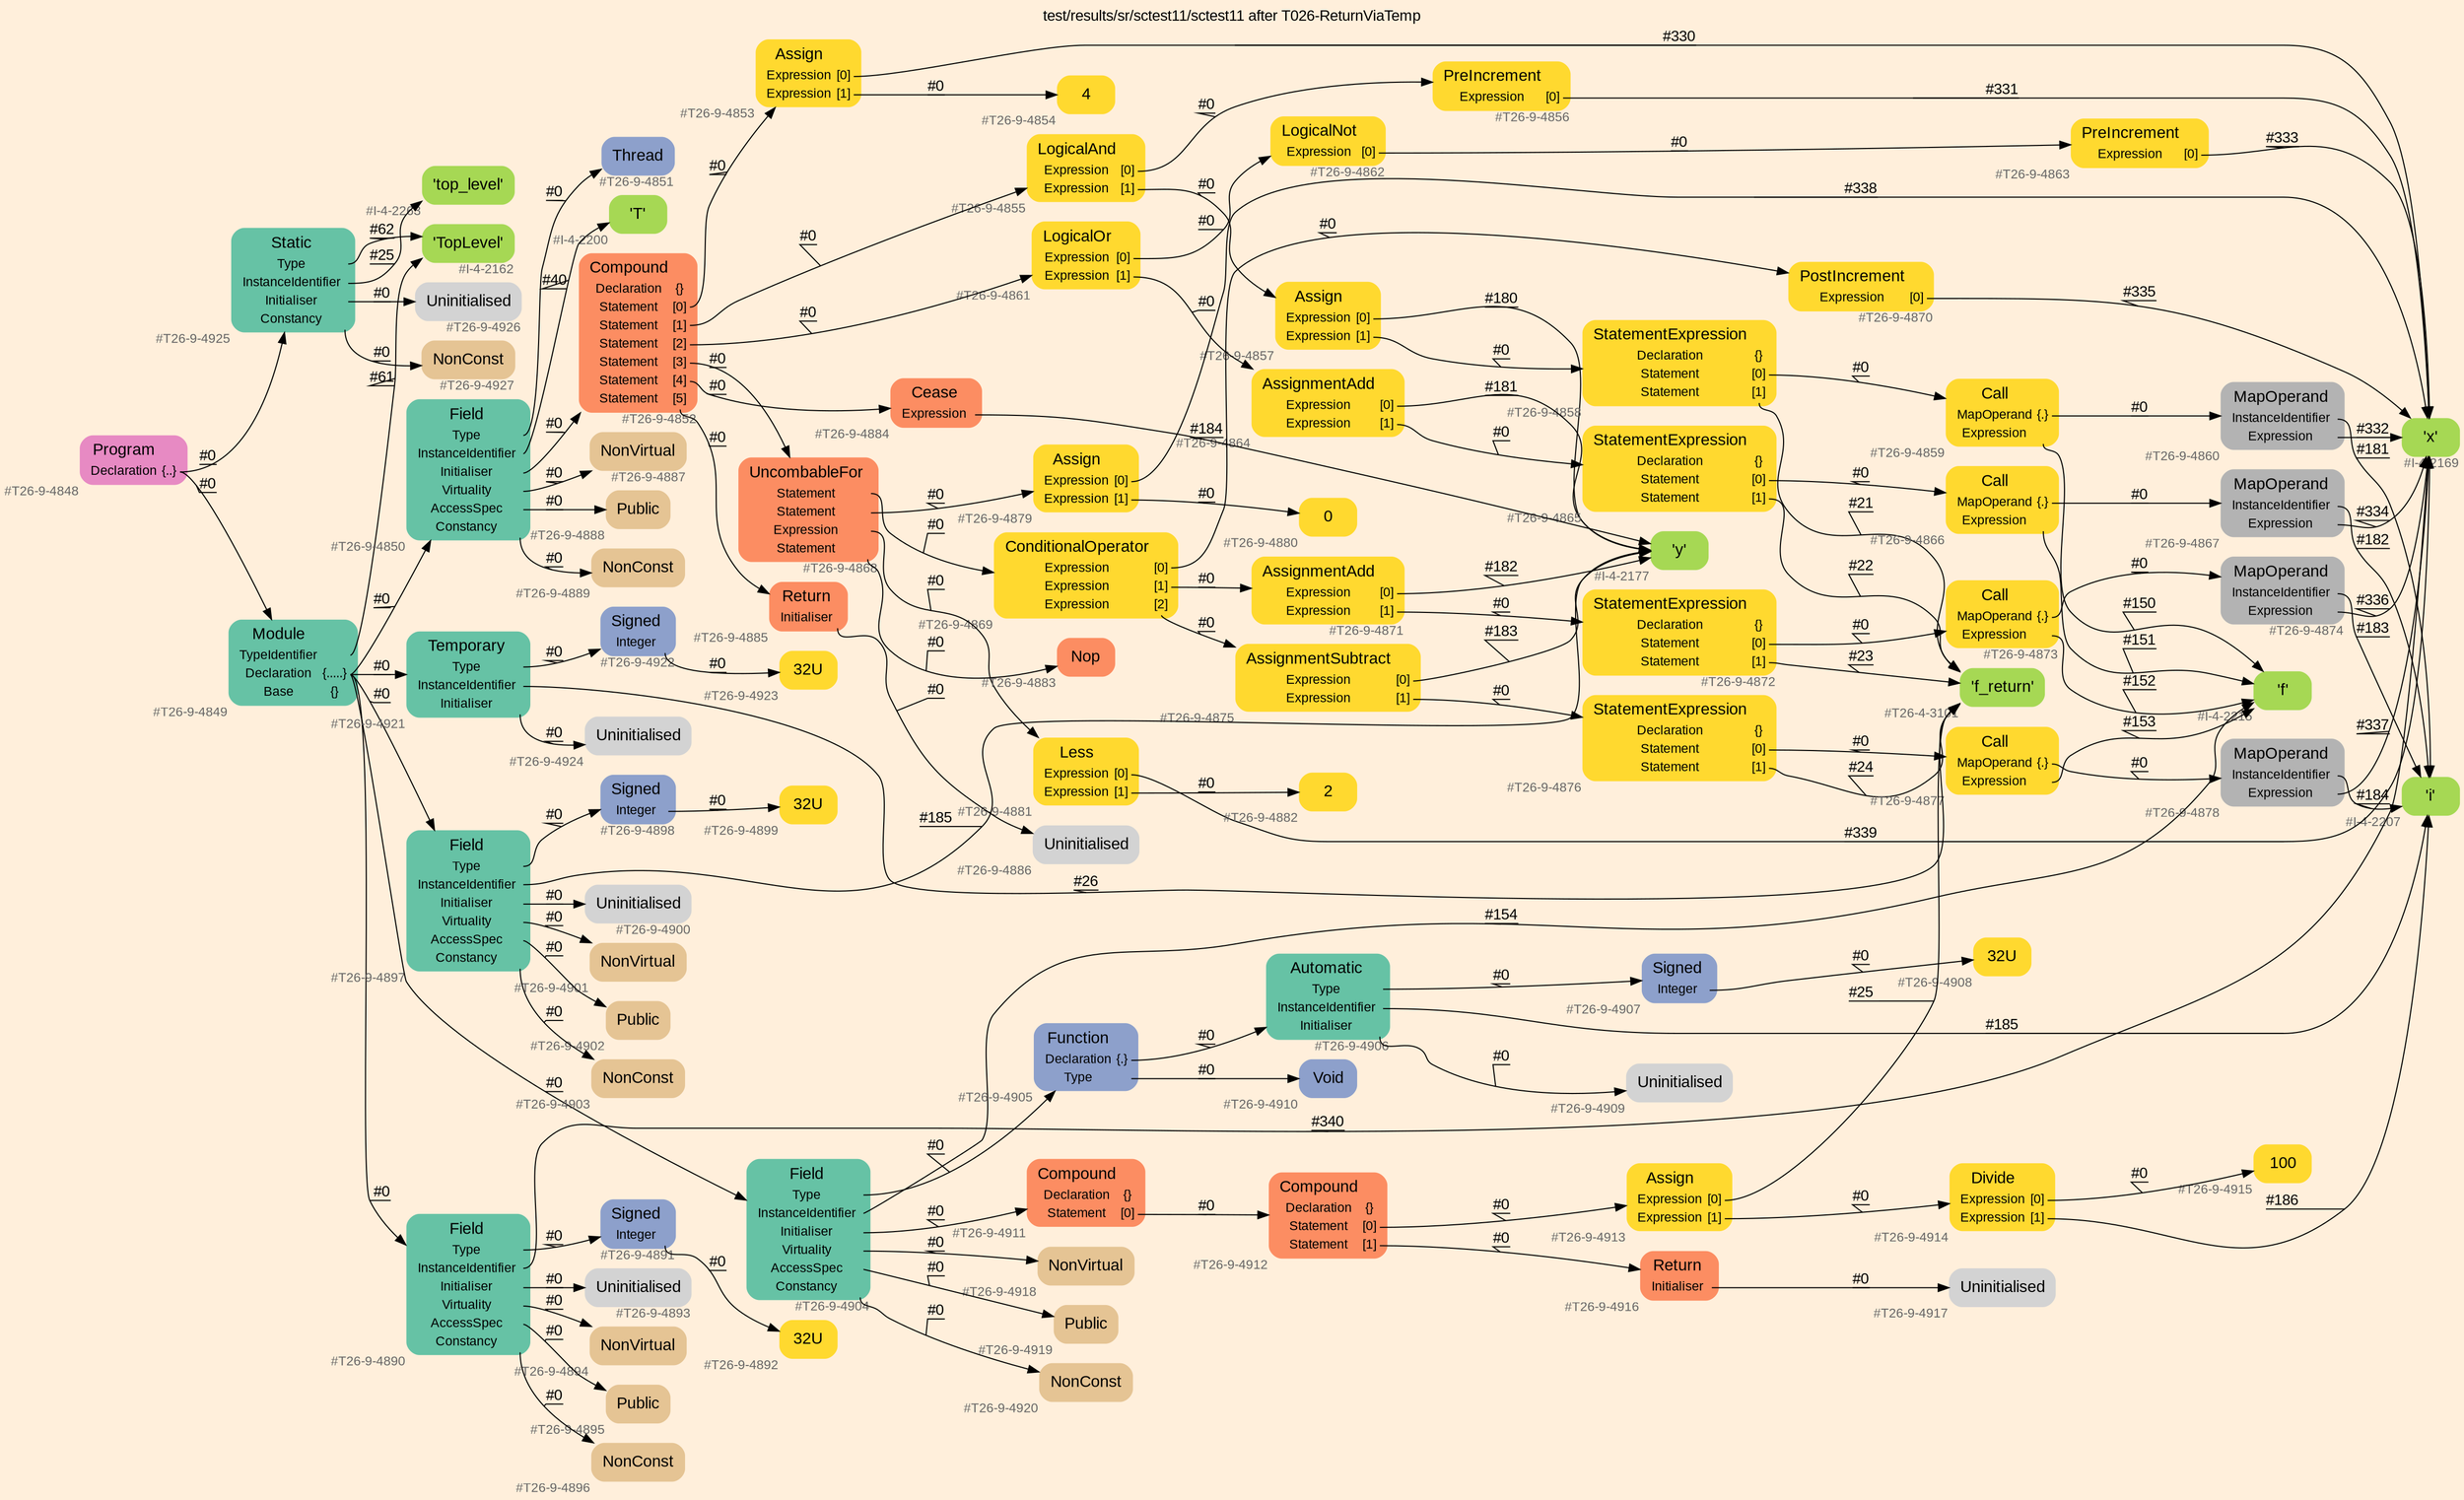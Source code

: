 digraph "test/results/sr/sctest11/sctest11 after T026-ReturnViaTemp" {
label = "test/results/sr/sctest11/sctest11 after T026-ReturnViaTemp"
labelloc = t
graph [
    rankdir = "LR"
    ranksep = 0.3
    bgcolor = antiquewhite1
    color = black
    fontcolor = black
    fontname = "Arial"
];
node [
    fontname = "Arial"
];
edge [
    fontname = "Arial"
];

// -------------------- node figure --------------------
// -------- block #T26-9-4848 ----------
"#T26-9-4848" [
    fillcolor = "/set28/4"
    xlabel = "#T26-9-4848"
    fontsize = "12"
    fontcolor = grey40
    shape = "plaintext"
    label = <<TABLE BORDER="0" CELLBORDER="0" CELLSPACING="0">
     <TR><TD><FONT COLOR="black" POINT-SIZE="15">Program</FONT></TD></TR>
     <TR><TD><FONT COLOR="black" POINT-SIZE="12">Declaration</FONT></TD><TD PORT="port0"><FONT COLOR="black" POINT-SIZE="12">{..}</FONT></TD></TR>
    </TABLE>>
    style = "rounded,filled"
];

// -------- block #T26-9-4849 ----------
"#T26-9-4849" [
    fillcolor = "/set28/1"
    xlabel = "#T26-9-4849"
    fontsize = "12"
    fontcolor = grey40
    shape = "plaintext"
    label = <<TABLE BORDER="0" CELLBORDER="0" CELLSPACING="0">
     <TR><TD><FONT COLOR="black" POINT-SIZE="15">Module</FONT></TD></TR>
     <TR><TD><FONT COLOR="black" POINT-SIZE="12">TypeIdentifier</FONT></TD><TD PORT="port0"></TD></TR>
     <TR><TD><FONT COLOR="black" POINT-SIZE="12">Declaration</FONT></TD><TD PORT="port1"><FONT COLOR="black" POINT-SIZE="12">{.....}</FONT></TD></TR>
     <TR><TD><FONT COLOR="black" POINT-SIZE="12">Base</FONT></TD><TD PORT="port2"><FONT COLOR="black" POINT-SIZE="12">{}</FONT></TD></TR>
    </TABLE>>
    style = "rounded,filled"
];

// -------- block #I-4-2162 ----------
"#I-4-2162" [
    fillcolor = "/set28/5"
    xlabel = "#I-4-2162"
    fontsize = "12"
    fontcolor = grey40
    shape = "plaintext"
    label = <<TABLE BORDER="0" CELLBORDER="0" CELLSPACING="0">
     <TR><TD><FONT COLOR="black" POINT-SIZE="15">'TopLevel'</FONT></TD></TR>
    </TABLE>>
    style = "rounded,filled"
];

// -------- block #T26-9-4850 ----------
"#T26-9-4850" [
    fillcolor = "/set28/1"
    xlabel = "#T26-9-4850"
    fontsize = "12"
    fontcolor = grey40
    shape = "plaintext"
    label = <<TABLE BORDER="0" CELLBORDER="0" CELLSPACING="0">
     <TR><TD><FONT COLOR="black" POINT-SIZE="15">Field</FONT></TD></TR>
     <TR><TD><FONT COLOR="black" POINT-SIZE="12">Type</FONT></TD><TD PORT="port0"></TD></TR>
     <TR><TD><FONT COLOR="black" POINT-SIZE="12">InstanceIdentifier</FONT></TD><TD PORT="port1"></TD></TR>
     <TR><TD><FONT COLOR="black" POINT-SIZE="12">Initialiser</FONT></TD><TD PORT="port2"></TD></TR>
     <TR><TD><FONT COLOR="black" POINT-SIZE="12">Virtuality</FONT></TD><TD PORT="port3"></TD></TR>
     <TR><TD><FONT COLOR="black" POINT-SIZE="12">AccessSpec</FONT></TD><TD PORT="port4"></TD></TR>
     <TR><TD><FONT COLOR="black" POINT-SIZE="12">Constancy</FONT></TD><TD PORT="port5"></TD></TR>
    </TABLE>>
    style = "rounded,filled"
];

// -------- block #T26-9-4851 ----------
"#T26-9-4851" [
    fillcolor = "/set28/3"
    xlabel = "#T26-9-4851"
    fontsize = "12"
    fontcolor = grey40
    shape = "plaintext"
    label = <<TABLE BORDER="0" CELLBORDER="0" CELLSPACING="0">
     <TR><TD><FONT COLOR="black" POINT-SIZE="15">Thread</FONT></TD></TR>
    </TABLE>>
    style = "rounded,filled"
];

// -------- block #I-4-2200 ----------
"#I-4-2200" [
    fillcolor = "/set28/5"
    xlabel = "#I-4-2200"
    fontsize = "12"
    fontcolor = grey40
    shape = "plaintext"
    label = <<TABLE BORDER="0" CELLBORDER="0" CELLSPACING="0">
     <TR><TD><FONT COLOR="black" POINT-SIZE="15">'T'</FONT></TD></TR>
    </TABLE>>
    style = "rounded,filled"
];

// -------- block #T26-9-4852 ----------
"#T26-9-4852" [
    fillcolor = "/set28/2"
    xlabel = "#T26-9-4852"
    fontsize = "12"
    fontcolor = grey40
    shape = "plaintext"
    label = <<TABLE BORDER="0" CELLBORDER="0" CELLSPACING="0">
     <TR><TD><FONT COLOR="black" POINT-SIZE="15">Compound</FONT></TD></TR>
     <TR><TD><FONT COLOR="black" POINT-SIZE="12">Declaration</FONT></TD><TD PORT="port0"><FONT COLOR="black" POINT-SIZE="12">{}</FONT></TD></TR>
     <TR><TD><FONT COLOR="black" POINT-SIZE="12">Statement</FONT></TD><TD PORT="port1"><FONT COLOR="black" POINT-SIZE="12">[0]</FONT></TD></TR>
     <TR><TD><FONT COLOR="black" POINT-SIZE="12">Statement</FONT></TD><TD PORT="port2"><FONT COLOR="black" POINT-SIZE="12">[1]</FONT></TD></TR>
     <TR><TD><FONT COLOR="black" POINT-SIZE="12">Statement</FONT></TD><TD PORT="port3"><FONT COLOR="black" POINT-SIZE="12">[2]</FONT></TD></TR>
     <TR><TD><FONT COLOR="black" POINT-SIZE="12">Statement</FONT></TD><TD PORT="port4"><FONT COLOR="black" POINT-SIZE="12">[3]</FONT></TD></TR>
     <TR><TD><FONT COLOR="black" POINT-SIZE="12">Statement</FONT></TD><TD PORT="port5"><FONT COLOR="black" POINT-SIZE="12">[4]</FONT></TD></TR>
     <TR><TD><FONT COLOR="black" POINT-SIZE="12">Statement</FONT></TD><TD PORT="port6"><FONT COLOR="black" POINT-SIZE="12">[5]</FONT></TD></TR>
    </TABLE>>
    style = "rounded,filled"
];

// -------- block #T26-9-4853 ----------
"#T26-9-4853" [
    fillcolor = "/set28/6"
    xlabel = "#T26-9-4853"
    fontsize = "12"
    fontcolor = grey40
    shape = "plaintext"
    label = <<TABLE BORDER="0" CELLBORDER="0" CELLSPACING="0">
     <TR><TD><FONT COLOR="black" POINT-SIZE="15">Assign</FONT></TD></TR>
     <TR><TD><FONT COLOR="black" POINT-SIZE="12">Expression</FONT></TD><TD PORT="port0"><FONT COLOR="black" POINT-SIZE="12">[0]</FONT></TD></TR>
     <TR><TD><FONT COLOR="black" POINT-SIZE="12">Expression</FONT></TD><TD PORT="port1"><FONT COLOR="black" POINT-SIZE="12">[1]</FONT></TD></TR>
    </TABLE>>
    style = "rounded,filled"
];

// -------- block #I-4-2169 ----------
"#I-4-2169" [
    fillcolor = "/set28/5"
    xlabel = "#I-4-2169"
    fontsize = "12"
    fontcolor = grey40
    shape = "plaintext"
    label = <<TABLE BORDER="0" CELLBORDER="0" CELLSPACING="0">
     <TR><TD><FONT COLOR="black" POINT-SIZE="15">'x'</FONT></TD></TR>
    </TABLE>>
    style = "rounded,filled"
];

// -------- block #T26-9-4854 ----------
"#T26-9-4854" [
    fillcolor = "/set28/6"
    xlabel = "#T26-9-4854"
    fontsize = "12"
    fontcolor = grey40
    shape = "plaintext"
    label = <<TABLE BORDER="0" CELLBORDER="0" CELLSPACING="0">
     <TR><TD><FONT COLOR="black" POINT-SIZE="15">4</FONT></TD></TR>
    </TABLE>>
    style = "rounded,filled"
];

// -------- block #T26-9-4855 ----------
"#T26-9-4855" [
    fillcolor = "/set28/6"
    xlabel = "#T26-9-4855"
    fontsize = "12"
    fontcolor = grey40
    shape = "plaintext"
    label = <<TABLE BORDER="0" CELLBORDER="0" CELLSPACING="0">
     <TR><TD><FONT COLOR="black" POINT-SIZE="15">LogicalAnd</FONT></TD></TR>
     <TR><TD><FONT COLOR="black" POINT-SIZE="12">Expression</FONT></TD><TD PORT="port0"><FONT COLOR="black" POINT-SIZE="12">[0]</FONT></TD></TR>
     <TR><TD><FONT COLOR="black" POINT-SIZE="12">Expression</FONT></TD><TD PORT="port1"><FONT COLOR="black" POINT-SIZE="12">[1]</FONT></TD></TR>
    </TABLE>>
    style = "rounded,filled"
];

// -------- block #T26-9-4856 ----------
"#T26-9-4856" [
    fillcolor = "/set28/6"
    xlabel = "#T26-9-4856"
    fontsize = "12"
    fontcolor = grey40
    shape = "plaintext"
    label = <<TABLE BORDER="0" CELLBORDER="0" CELLSPACING="0">
     <TR><TD><FONT COLOR="black" POINT-SIZE="15">PreIncrement</FONT></TD></TR>
     <TR><TD><FONT COLOR="black" POINT-SIZE="12">Expression</FONT></TD><TD PORT="port0"><FONT COLOR="black" POINT-SIZE="12">[0]</FONT></TD></TR>
    </TABLE>>
    style = "rounded,filled"
];

// -------- block #T26-9-4857 ----------
"#T26-9-4857" [
    fillcolor = "/set28/6"
    xlabel = "#T26-9-4857"
    fontsize = "12"
    fontcolor = grey40
    shape = "plaintext"
    label = <<TABLE BORDER="0" CELLBORDER="0" CELLSPACING="0">
     <TR><TD><FONT COLOR="black" POINT-SIZE="15">Assign</FONT></TD></TR>
     <TR><TD><FONT COLOR="black" POINT-SIZE="12">Expression</FONT></TD><TD PORT="port0"><FONT COLOR="black" POINT-SIZE="12">[0]</FONT></TD></TR>
     <TR><TD><FONT COLOR="black" POINT-SIZE="12">Expression</FONT></TD><TD PORT="port1"><FONT COLOR="black" POINT-SIZE="12">[1]</FONT></TD></TR>
    </TABLE>>
    style = "rounded,filled"
];

// -------- block #I-4-2177 ----------
"#I-4-2177" [
    fillcolor = "/set28/5"
    xlabel = "#I-4-2177"
    fontsize = "12"
    fontcolor = grey40
    shape = "plaintext"
    label = <<TABLE BORDER="0" CELLBORDER="0" CELLSPACING="0">
     <TR><TD><FONT COLOR="black" POINT-SIZE="15">'y'</FONT></TD></TR>
    </TABLE>>
    style = "rounded,filled"
];

// -------- block #T26-9-4858 ----------
"#T26-9-4858" [
    fillcolor = "/set28/6"
    xlabel = "#T26-9-4858"
    fontsize = "12"
    fontcolor = grey40
    shape = "plaintext"
    label = <<TABLE BORDER="0" CELLBORDER="0" CELLSPACING="0">
     <TR><TD><FONT COLOR="black" POINT-SIZE="15">StatementExpression</FONT></TD></TR>
     <TR><TD><FONT COLOR="black" POINT-SIZE="12">Declaration</FONT></TD><TD PORT="port0"><FONT COLOR="black" POINT-SIZE="12">{}</FONT></TD></TR>
     <TR><TD><FONT COLOR="black" POINT-SIZE="12">Statement</FONT></TD><TD PORT="port1"><FONT COLOR="black" POINT-SIZE="12">[0]</FONT></TD></TR>
     <TR><TD><FONT COLOR="black" POINT-SIZE="12">Statement</FONT></TD><TD PORT="port2"><FONT COLOR="black" POINT-SIZE="12">[1]</FONT></TD></TR>
    </TABLE>>
    style = "rounded,filled"
];

// -------- block #T26-9-4859 ----------
"#T26-9-4859" [
    fillcolor = "/set28/6"
    xlabel = "#T26-9-4859"
    fontsize = "12"
    fontcolor = grey40
    shape = "plaintext"
    label = <<TABLE BORDER="0" CELLBORDER="0" CELLSPACING="0">
     <TR><TD><FONT COLOR="black" POINT-SIZE="15">Call</FONT></TD></TR>
     <TR><TD><FONT COLOR="black" POINT-SIZE="12">MapOperand</FONT></TD><TD PORT="port0"><FONT COLOR="black" POINT-SIZE="12">{.}</FONT></TD></TR>
     <TR><TD><FONT COLOR="black" POINT-SIZE="12">Expression</FONT></TD><TD PORT="port1"></TD></TR>
    </TABLE>>
    style = "rounded,filled"
];

// -------- block #T26-9-4860 ----------
"#T26-9-4860" [
    fillcolor = "/set28/8"
    xlabel = "#T26-9-4860"
    fontsize = "12"
    fontcolor = grey40
    shape = "plaintext"
    label = <<TABLE BORDER="0" CELLBORDER="0" CELLSPACING="0">
     <TR><TD><FONT COLOR="black" POINT-SIZE="15">MapOperand</FONT></TD></TR>
     <TR><TD><FONT COLOR="black" POINT-SIZE="12">InstanceIdentifier</FONT></TD><TD PORT="port0"></TD></TR>
     <TR><TD><FONT COLOR="black" POINT-SIZE="12">Expression</FONT></TD><TD PORT="port1"></TD></TR>
    </TABLE>>
    style = "rounded,filled"
];

// -------- block #I-4-2207 ----------
"#I-4-2207" [
    fillcolor = "/set28/5"
    xlabel = "#I-4-2207"
    fontsize = "12"
    fontcolor = grey40
    shape = "plaintext"
    label = <<TABLE BORDER="0" CELLBORDER="0" CELLSPACING="0">
     <TR><TD><FONT COLOR="black" POINT-SIZE="15">'i'</FONT></TD></TR>
    </TABLE>>
    style = "rounded,filled"
];

// -------- block #I-4-2215 ----------
"#I-4-2215" [
    fillcolor = "/set28/5"
    xlabel = "#I-4-2215"
    fontsize = "12"
    fontcolor = grey40
    shape = "plaintext"
    label = <<TABLE BORDER="0" CELLBORDER="0" CELLSPACING="0">
     <TR><TD><FONT COLOR="black" POINT-SIZE="15">'f'</FONT></TD></TR>
    </TABLE>>
    style = "rounded,filled"
];

// -------- block #T26-4-3101 ----------
"#T26-4-3101" [
    fillcolor = "/set28/5"
    xlabel = "#T26-4-3101"
    fontsize = "12"
    fontcolor = grey40
    shape = "plaintext"
    label = <<TABLE BORDER="0" CELLBORDER="0" CELLSPACING="0">
     <TR><TD><FONT COLOR="black" POINT-SIZE="15">'f_return'</FONT></TD></TR>
    </TABLE>>
    style = "rounded,filled"
];

// -------- block #T26-9-4861 ----------
"#T26-9-4861" [
    fillcolor = "/set28/6"
    xlabel = "#T26-9-4861"
    fontsize = "12"
    fontcolor = grey40
    shape = "plaintext"
    label = <<TABLE BORDER="0" CELLBORDER="0" CELLSPACING="0">
     <TR><TD><FONT COLOR="black" POINT-SIZE="15">LogicalOr</FONT></TD></TR>
     <TR><TD><FONT COLOR="black" POINT-SIZE="12">Expression</FONT></TD><TD PORT="port0"><FONT COLOR="black" POINT-SIZE="12">[0]</FONT></TD></TR>
     <TR><TD><FONT COLOR="black" POINT-SIZE="12">Expression</FONT></TD><TD PORT="port1"><FONT COLOR="black" POINT-SIZE="12">[1]</FONT></TD></TR>
    </TABLE>>
    style = "rounded,filled"
];

// -------- block #T26-9-4862 ----------
"#T26-9-4862" [
    fillcolor = "/set28/6"
    xlabel = "#T26-9-4862"
    fontsize = "12"
    fontcolor = grey40
    shape = "plaintext"
    label = <<TABLE BORDER="0" CELLBORDER="0" CELLSPACING="0">
     <TR><TD><FONT COLOR="black" POINT-SIZE="15">LogicalNot</FONT></TD></TR>
     <TR><TD><FONT COLOR="black" POINT-SIZE="12">Expression</FONT></TD><TD PORT="port0"><FONT COLOR="black" POINT-SIZE="12">[0]</FONT></TD></TR>
    </TABLE>>
    style = "rounded,filled"
];

// -------- block #T26-9-4863 ----------
"#T26-9-4863" [
    fillcolor = "/set28/6"
    xlabel = "#T26-9-4863"
    fontsize = "12"
    fontcolor = grey40
    shape = "plaintext"
    label = <<TABLE BORDER="0" CELLBORDER="0" CELLSPACING="0">
     <TR><TD><FONT COLOR="black" POINT-SIZE="15">PreIncrement</FONT></TD></TR>
     <TR><TD><FONT COLOR="black" POINT-SIZE="12">Expression</FONT></TD><TD PORT="port0"><FONT COLOR="black" POINT-SIZE="12">[0]</FONT></TD></TR>
    </TABLE>>
    style = "rounded,filled"
];

// -------- block #T26-9-4864 ----------
"#T26-9-4864" [
    fillcolor = "/set28/6"
    xlabel = "#T26-9-4864"
    fontsize = "12"
    fontcolor = grey40
    shape = "plaintext"
    label = <<TABLE BORDER="0" CELLBORDER="0" CELLSPACING="0">
     <TR><TD><FONT COLOR="black" POINT-SIZE="15">AssignmentAdd</FONT></TD></TR>
     <TR><TD><FONT COLOR="black" POINT-SIZE="12">Expression</FONT></TD><TD PORT="port0"><FONT COLOR="black" POINT-SIZE="12">[0]</FONT></TD></TR>
     <TR><TD><FONT COLOR="black" POINT-SIZE="12">Expression</FONT></TD><TD PORT="port1"><FONT COLOR="black" POINT-SIZE="12">[1]</FONT></TD></TR>
    </TABLE>>
    style = "rounded,filled"
];

// -------- block #T26-9-4865 ----------
"#T26-9-4865" [
    fillcolor = "/set28/6"
    xlabel = "#T26-9-4865"
    fontsize = "12"
    fontcolor = grey40
    shape = "plaintext"
    label = <<TABLE BORDER="0" CELLBORDER="0" CELLSPACING="0">
     <TR><TD><FONT COLOR="black" POINT-SIZE="15">StatementExpression</FONT></TD></TR>
     <TR><TD><FONT COLOR="black" POINT-SIZE="12">Declaration</FONT></TD><TD PORT="port0"><FONT COLOR="black" POINT-SIZE="12">{}</FONT></TD></TR>
     <TR><TD><FONT COLOR="black" POINT-SIZE="12">Statement</FONT></TD><TD PORT="port1"><FONT COLOR="black" POINT-SIZE="12">[0]</FONT></TD></TR>
     <TR><TD><FONT COLOR="black" POINT-SIZE="12">Statement</FONT></TD><TD PORT="port2"><FONT COLOR="black" POINT-SIZE="12">[1]</FONT></TD></TR>
    </TABLE>>
    style = "rounded,filled"
];

// -------- block #T26-9-4866 ----------
"#T26-9-4866" [
    fillcolor = "/set28/6"
    xlabel = "#T26-9-4866"
    fontsize = "12"
    fontcolor = grey40
    shape = "plaintext"
    label = <<TABLE BORDER="0" CELLBORDER="0" CELLSPACING="0">
     <TR><TD><FONT COLOR="black" POINT-SIZE="15">Call</FONT></TD></TR>
     <TR><TD><FONT COLOR="black" POINT-SIZE="12">MapOperand</FONT></TD><TD PORT="port0"><FONT COLOR="black" POINT-SIZE="12">{.}</FONT></TD></TR>
     <TR><TD><FONT COLOR="black" POINT-SIZE="12">Expression</FONT></TD><TD PORT="port1"></TD></TR>
    </TABLE>>
    style = "rounded,filled"
];

// -------- block #T26-9-4867 ----------
"#T26-9-4867" [
    fillcolor = "/set28/8"
    xlabel = "#T26-9-4867"
    fontsize = "12"
    fontcolor = grey40
    shape = "plaintext"
    label = <<TABLE BORDER="0" CELLBORDER="0" CELLSPACING="0">
     <TR><TD><FONT COLOR="black" POINT-SIZE="15">MapOperand</FONT></TD></TR>
     <TR><TD><FONT COLOR="black" POINT-SIZE="12">InstanceIdentifier</FONT></TD><TD PORT="port0"></TD></TR>
     <TR><TD><FONT COLOR="black" POINT-SIZE="12">Expression</FONT></TD><TD PORT="port1"></TD></TR>
    </TABLE>>
    style = "rounded,filled"
];

// -------- block #T26-9-4868 ----------
"#T26-9-4868" [
    fillcolor = "/set28/2"
    xlabel = "#T26-9-4868"
    fontsize = "12"
    fontcolor = grey40
    shape = "plaintext"
    label = <<TABLE BORDER="0" CELLBORDER="0" CELLSPACING="0">
     <TR><TD><FONT COLOR="black" POINT-SIZE="15">UncombableFor</FONT></TD></TR>
     <TR><TD><FONT COLOR="black" POINT-SIZE="12">Statement</FONT></TD><TD PORT="port0"></TD></TR>
     <TR><TD><FONT COLOR="black" POINT-SIZE="12">Statement</FONT></TD><TD PORT="port1"></TD></TR>
     <TR><TD><FONT COLOR="black" POINT-SIZE="12">Expression</FONT></TD><TD PORT="port2"></TD></TR>
     <TR><TD><FONT COLOR="black" POINT-SIZE="12">Statement</FONT></TD><TD PORT="port3"></TD></TR>
    </TABLE>>
    style = "rounded,filled"
];

// -------- block #T26-9-4869 ----------
"#T26-9-4869" [
    fillcolor = "/set28/6"
    xlabel = "#T26-9-4869"
    fontsize = "12"
    fontcolor = grey40
    shape = "plaintext"
    label = <<TABLE BORDER="0" CELLBORDER="0" CELLSPACING="0">
     <TR><TD><FONT COLOR="black" POINT-SIZE="15">ConditionalOperator</FONT></TD></TR>
     <TR><TD><FONT COLOR="black" POINT-SIZE="12">Expression</FONT></TD><TD PORT="port0"><FONT COLOR="black" POINT-SIZE="12">[0]</FONT></TD></TR>
     <TR><TD><FONT COLOR="black" POINT-SIZE="12">Expression</FONT></TD><TD PORT="port1"><FONT COLOR="black" POINT-SIZE="12">[1]</FONT></TD></TR>
     <TR><TD><FONT COLOR="black" POINT-SIZE="12">Expression</FONT></TD><TD PORT="port2"><FONT COLOR="black" POINT-SIZE="12">[2]</FONT></TD></TR>
    </TABLE>>
    style = "rounded,filled"
];

// -------- block #T26-9-4870 ----------
"#T26-9-4870" [
    fillcolor = "/set28/6"
    xlabel = "#T26-9-4870"
    fontsize = "12"
    fontcolor = grey40
    shape = "plaintext"
    label = <<TABLE BORDER="0" CELLBORDER="0" CELLSPACING="0">
     <TR><TD><FONT COLOR="black" POINT-SIZE="15">PostIncrement</FONT></TD></TR>
     <TR><TD><FONT COLOR="black" POINT-SIZE="12">Expression</FONT></TD><TD PORT="port0"><FONT COLOR="black" POINT-SIZE="12">[0]</FONT></TD></TR>
    </TABLE>>
    style = "rounded,filled"
];

// -------- block #T26-9-4871 ----------
"#T26-9-4871" [
    fillcolor = "/set28/6"
    xlabel = "#T26-9-4871"
    fontsize = "12"
    fontcolor = grey40
    shape = "plaintext"
    label = <<TABLE BORDER="0" CELLBORDER="0" CELLSPACING="0">
     <TR><TD><FONT COLOR="black" POINT-SIZE="15">AssignmentAdd</FONT></TD></TR>
     <TR><TD><FONT COLOR="black" POINT-SIZE="12">Expression</FONT></TD><TD PORT="port0"><FONT COLOR="black" POINT-SIZE="12">[0]</FONT></TD></TR>
     <TR><TD><FONT COLOR="black" POINT-SIZE="12">Expression</FONT></TD><TD PORT="port1"><FONT COLOR="black" POINT-SIZE="12">[1]</FONT></TD></TR>
    </TABLE>>
    style = "rounded,filled"
];

// -------- block #T26-9-4872 ----------
"#T26-9-4872" [
    fillcolor = "/set28/6"
    xlabel = "#T26-9-4872"
    fontsize = "12"
    fontcolor = grey40
    shape = "plaintext"
    label = <<TABLE BORDER="0" CELLBORDER="0" CELLSPACING="0">
     <TR><TD><FONT COLOR="black" POINT-SIZE="15">StatementExpression</FONT></TD></TR>
     <TR><TD><FONT COLOR="black" POINT-SIZE="12">Declaration</FONT></TD><TD PORT="port0"><FONT COLOR="black" POINT-SIZE="12">{}</FONT></TD></TR>
     <TR><TD><FONT COLOR="black" POINT-SIZE="12">Statement</FONT></TD><TD PORT="port1"><FONT COLOR="black" POINT-SIZE="12">[0]</FONT></TD></TR>
     <TR><TD><FONT COLOR="black" POINT-SIZE="12">Statement</FONT></TD><TD PORT="port2"><FONT COLOR="black" POINT-SIZE="12">[1]</FONT></TD></TR>
    </TABLE>>
    style = "rounded,filled"
];

// -------- block #T26-9-4873 ----------
"#T26-9-4873" [
    fillcolor = "/set28/6"
    xlabel = "#T26-9-4873"
    fontsize = "12"
    fontcolor = grey40
    shape = "plaintext"
    label = <<TABLE BORDER="0" CELLBORDER="0" CELLSPACING="0">
     <TR><TD><FONT COLOR="black" POINT-SIZE="15">Call</FONT></TD></TR>
     <TR><TD><FONT COLOR="black" POINT-SIZE="12">MapOperand</FONT></TD><TD PORT="port0"><FONT COLOR="black" POINT-SIZE="12">{.}</FONT></TD></TR>
     <TR><TD><FONT COLOR="black" POINT-SIZE="12">Expression</FONT></TD><TD PORT="port1"></TD></TR>
    </TABLE>>
    style = "rounded,filled"
];

// -------- block #T26-9-4874 ----------
"#T26-9-4874" [
    fillcolor = "/set28/8"
    xlabel = "#T26-9-4874"
    fontsize = "12"
    fontcolor = grey40
    shape = "plaintext"
    label = <<TABLE BORDER="0" CELLBORDER="0" CELLSPACING="0">
     <TR><TD><FONT COLOR="black" POINT-SIZE="15">MapOperand</FONT></TD></TR>
     <TR><TD><FONT COLOR="black" POINT-SIZE="12">InstanceIdentifier</FONT></TD><TD PORT="port0"></TD></TR>
     <TR><TD><FONT COLOR="black" POINT-SIZE="12">Expression</FONT></TD><TD PORT="port1"></TD></TR>
    </TABLE>>
    style = "rounded,filled"
];

// -------- block #T26-9-4875 ----------
"#T26-9-4875" [
    fillcolor = "/set28/6"
    xlabel = "#T26-9-4875"
    fontsize = "12"
    fontcolor = grey40
    shape = "plaintext"
    label = <<TABLE BORDER="0" CELLBORDER="0" CELLSPACING="0">
     <TR><TD><FONT COLOR="black" POINT-SIZE="15">AssignmentSubtract</FONT></TD></TR>
     <TR><TD><FONT COLOR="black" POINT-SIZE="12">Expression</FONT></TD><TD PORT="port0"><FONT COLOR="black" POINT-SIZE="12">[0]</FONT></TD></TR>
     <TR><TD><FONT COLOR="black" POINT-SIZE="12">Expression</FONT></TD><TD PORT="port1"><FONT COLOR="black" POINT-SIZE="12">[1]</FONT></TD></TR>
    </TABLE>>
    style = "rounded,filled"
];

// -------- block #T26-9-4876 ----------
"#T26-9-4876" [
    fillcolor = "/set28/6"
    xlabel = "#T26-9-4876"
    fontsize = "12"
    fontcolor = grey40
    shape = "plaintext"
    label = <<TABLE BORDER="0" CELLBORDER="0" CELLSPACING="0">
     <TR><TD><FONT COLOR="black" POINT-SIZE="15">StatementExpression</FONT></TD></TR>
     <TR><TD><FONT COLOR="black" POINT-SIZE="12">Declaration</FONT></TD><TD PORT="port0"><FONT COLOR="black" POINT-SIZE="12">{}</FONT></TD></TR>
     <TR><TD><FONT COLOR="black" POINT-SIZE="12">Statement</FONT></TD><TD PORT="port1"><FONT COLOR="black" POINT-SIZE="12">[0]</FONT></TD></TR>
     <TR><TD><FONT COLOR="black" POINT-SIZE="12">Statement</FONT></TD><TD PORT="port2"><FONT COLOR="black" POINT-SIZE="12">[1]</FONT></TD></TR>
    </TABLE>>
    style = "rounded,filled"
];

// -------- block #T26-9-4877 ----------
"#T26-9-4877" [
    fillcolor = "/set28/6"
    xlabel = "#T26-9-4877"
    fontsize = "12"
    fontcolor = grey40
    shape = "plaintext"
    label = <<TABLE BORDER="0" CELLBORDER="0" CELLSPACING="0">
     <TR><TD><FONT COLOR="black" POINT-SIZE="15">Call</FONT></TD></TR>
     <TR><TD><FONT COLOR="black" POINT-SIZE="12">MapOperand</FONT></TD><TD PORT="port0"><FONT COLOR="black" POINT-SIZE="12">{.}</FONT></TD></TR>
     <TR><TD><FONT COLOR="black" POINT-SIZE="12">Expression</FONT></TD><TD PORT="port1"></TD></TR>
    </TABLE>>
    style = "rounded,filled"
];

// -------- block #T26-9-4878 ----------
"#T26-9-4878" [
    fillcolor = "/set28/8"
    xlabel = "#T26-9-4878"
    fontsize = "12"
    fontcolor = grey40
    shape = "plaintext"
    label = <<TABLE BORDER="0" CELLBORDER="0" CELLSPACING="0">
     <TR><TD><FONT COLOR="black" POINT-SIZE="15">MapOperand</FONT></TD></TR>
     <TR><TD><FONT COLOR="black" POINT-SIZE="12">InstanceIdentifier</FONT></TD><TD PORT="port0"></TD></TR>
     <TR><TD><FONT COLOR="black" POINT-SIZE="12">Expression</FONT></TD><TD PORT="port1"></TD></TR>
    </TABLE>>
    style = "rounded,filled"
];

// -------- block #T26-9-4879 ----------
"#T26-9-4879" [
    fillcolor = "/set28/6"
    xlabel = "#T26-9-4879"
    fontsize = "12"
    fontcolor = grey40
    shape = "plaintext"
    label = <<TABLE BORDER="0" CELLBORDER="0" CELLSPACING="0">
     <TR><TD><FONT COLOR="black" POINT-SIZE="15">Assign</FONT></TD></TR>
     <TR><TD><FONT COLOR="black" POINT-SIZE="12">Expression</FONT></TD><TD PORT="port0"><FONT COLOR="black" POINT-SIZE="12">[0]</FONT></TD></TR>
     <TR><TD><FONT COLOR="black" POINT-SIZE="12">Expression</FONT></TD><TD PORT="port1"><FONT COLOR="black" POINT-SIZE="12">[1]</FONT></TD></TR>
    </TABLE>>
    style = "rounded,filled"
];

// -------- block #T26-9-4880 ----------
"#T26-9-4880" [
    fillcolor = "/set28/6"
    xlabel = "#T26-9-4880"
    fontsize = "12"
    fontcolor = grey40
    shape = "plaintext"
    label = <<TABLE BORDER="0" CELLBORDER="0" CELLSPACING="0">
     <TR><TD><FONT COLOR="black" POINT-SIZE="15">0</FONT></TD></TR>
    </TABLE>>
    style = "rounded,filled"
];

// -------- block #T26-9-4881 ----------
"#T26-9-4881" [
    fillcolor = "/set28/6"
    xlabel = "#T26-9-4881"
    fontsize = "12"
    fontcolor = grey40
    shape = "plaintext"
    label = <<TABLE BORDER="0" CELLBORDER="0" CELLSPACING="0">
     <TR><TD><FONT COLOR="black" POINT-SIZE="15">Less</FONT></TD></TR>
     <TR><TD><FONT COLOR="black" POINT-SIZE="12">Expression</FONT></TD><TD PORT="port0"><FONT COLOR="black" POINT-SIZE="12">[0]</FONT></TD></TR>
     <TR><TD><FONT COLOR="black" POINT-SIZE="12">Expression</FONT></TD><TD PORT="port1"><FONT COLOR="black" POINT-SIZE="12">[1]</FONT></TD></TR>
    </TABLE>>
    style = "rounded,filled"
];

// -------- block #T26-9-4882 ----------
"#T26-9-4882" [
    fillcolor = "/set28/6"
    xlabel = "#T26-9-4882"
    fontsize = "12"
    fontcolor = grey40
    shape = "plaintext"
    label = <<TABLE BORDER="0" CELLBORDER="0" CELLSPACING="0">
     <TR><TD><FONT COLOR="black" POINT-SIZE="15">2</FONT></TD></TR>
    </TABLE>>
    style = "rounded,filled"
];

// -------- block #T26-9-4883 ----------
"#T26-9-4883" [
    fillcolor = "/set28/2"
    xlabel = "#T26-9-4883"
    fontsize = "12"
    fontcolor = grey40
    shape = "plaintext"
    label = <<TABLE BORDER="0" CELLBORDER="0" CELLSPACING="0">
     <TR><TD><FONT COLOR="black" POINT-SIZE="15">Nop</FONT></TD></TR>
    </TABLE>>
    style = "rounded,filled"
];

// -------- block #T26-9-4884 ----------
"#T26-9-4884" [
    fillcolor = "/set28/2"
    xlabel = "#T26-9-4884"
    fontsize = "12"
    fontcolor = grey40
    shape = "plaintext"
    label = <<TABLE BORDER="0" CELLBORDER="0" CELLSPACING="0">
     <TR><TD><FONT COLOR="black" POINT-SIZE="15">Cease</FONT></TD></TR>
     <TR><TD><FONT COLOR="black" POINT-SIZE="12">Expression</FONT></TD><TD PORT="port0"></TD></TR>
    </TABLE>>
    style = "rounded,filled"
];

// -------- block #T26-9-4885 ----------
"#T26-9-4885" [
    fillcolor = "/set28/2"
    xlabel = "#T26-9-4885"
    fontsize = "12"
    fontcolor = grey40
    shape = "plaintext"
    label = <<TABLE BORDER="0" CELLBORDER="0" CELLSPACING="0">
     <TR><TD><FONT COLOR="black" POINT-SIZE="15">Return</FONT></TD></TR>
     <TR><TD><FONT COLOR="black" POINT-SIZE="12">Initialiser</FONT></TD><TD PORT="port0"></TD></TR>
    </TABLE>>
    style = "rounded,filled"
];

// -------- block #T26-9-4886 ----------
"#T26-9-4886" [
    xlabel = "#T26-9-4886"
    fontsize = "12"
    fontcolor = grey40
    shape = "plaintext"
    label = <<TABLE BORDER="0" CELLBORDER="0" CELLSPACING="0">
     <TR><TD><FONT COLOR="black" POINT-SIZE="15">Uninitialised</FONT></TD></TR>
    </TABLE>>
    style = "rounded,filled"
];

// -------- block #T26-9-4887 ----------
"#T26-9-4887" [
    fillcolor = "/set28/7"
    xlabel = "#T26-9-4887"
    fontsize = "12"
    fontcolor = grey40
    shape = "plaintext"
    label = <<TABLE BORDER="0" CELLBORDER="0" CELLSPACING="0">
     <TR><TD><FONT COLOR="black" POINT-SIZE="15">NonVirtual</FONT></TD></TR>
    </TABLE>>
    style = "rounded,filled"
];

// -------- block #T26-9-4888 ----------
"#T26-9-4888" [
    fillcolor = "/set28/7"
    xlabel = "#T26-9-4888"
    fontsize = "12"
    fontcolor = grey40
    shape = "plaintext"
    label = <<TABLE BORDER="0" CELLBORDER="0" CELLSPACING="0">
     <TR><TD><FONT COLOR="black" POINT-SIZE="15">Public</FONT></TD></TR>
    </TABLE>>
    style = "rounded,filled"
];

// -------- block #T26-9-4889 ----------
"#T26-9-4889" [
    fillcolor = "/set28/7"
    xlabel = "#T26-9-4889"
    fontsize = "12"
    fontcolor = grey40
    shape = "plaintext"
    label = <<TABLE BORDER="0" CELLBORDER="0" CELLSPACING="0">
     <TR><TD><FONT COLOR="black" POINT-SIZE="15">NonConst</FONT></TD></TR>
    </TABLE>>
    style = "rounded,filled"
];

// -------- block #T26-9-4890 ----------
"#T26-9-4890" [
    fillcolor = "/set28/1"
    xlabel = "#T26-9-4890"
    fontsize = "12"
    fontcolor = grey40
    shape = "plaintext"
    label = <<TABLE BORDER="0" CELLBORDER="0" CELLSPACING="0">
     <TR><TD><FONT COLOR="black" POINT-SIZE="15">Field</FONT></TD></TR>
     <TR><TD><FONT COLOR="black" POINT-SIZE="12">Type</FONT></TD><TD PORT="port0"></TD></TR>
     <TR><TD><FONT COLOR="black" POINT-SIZE="12">InstanceIdentifier</FONT></TD><TD PORT="port1"></TD></TR>
     <TR><TD><FONT COLOR="black" POINT-SIZE="12">Initialiser</FONT></TD><TD PORT="port2"></TD></TR>
     <TR><TD><FONT COLOR="black" POINT-SIZE="12">Virtuality</FONT></TD><TD PORT="port3"></TD></TR>
     <TR><TD><FONT COLOR="black" POINT-SIZE="12">AccessSpec</FONT></TD><TD PORT="port4"></TD></TR>
     <TR><TD><FONT COLOR="black" POINT-SIZE="12">Constancy</FONT></TD><TD PORT="port5"></TD></TR>
    </TABLE>>
    style = "rounded,filled"
];

// -------- block #T26-9-4891 ----------
"#T26-9-4891" [
    fillcolor = "/set28/3"
    xlabel = "#T26-9-4891"
    fontsize = "12"
    fontcolor = grey40
    shape = "plaintext"
    label = <<TABLE BORDER="0" CELLBORDER="0" CELLSPACING="0">
     <TR><TD><FONT COLOR="black" POINT-SIZE="15">Signed</FONT></TD></TR>
     <TR><TD><FONT COLOR="black" POINT-SIZE="12">Integer</FONT></TD><TD PORT="port0"></TD></TR>
    </TABLE>>
    style = "rounded,filled"
];

// -------- block #T26-9-4892 ----------
"#T26-9-4892" [
    fillcolor = "/set28/6"
    xlabel = "#T26-9-4892"
    fontsize = "12"
    fontcolor = grey40
    shape = "plaintext"
    label = <<TABLE BORDER="0" CELLBORDER="0" CELLSPACING="0">
     <TR><TD><FONT COLOR="black" POINT-SIZE="15">32U</FONT></TD></TR>
    </TABLE>>
    style = "rounded,filled"
];

// -------- block #T26-9-4893 ----------
"#T26-9-4893" [
    xlabel = "#T26-9-4893"
    fontsize = "12"
    fontcolor = grey40
    shape = "plaintext"
    label = <<TABLE BORDER="0" CELLBORDER="0" CELLSPACING="0">
     <TR><TD><FONT COLOR="black" POINT-SIZE="15">Uninitialised</FONT></TD></TR>
    </TABLE>>
    style = "rounded,filled"
];

// -------- block #T26-9-4894 ----------
"#T26-9-4894" [
    fillcolor = "/set28/7"
    xlabel = "#T26-9-4894"
    fontsize = "12"
    fontcolor = grey40
    shape = "plaintext"
    label = <<TABLE BORDER="0" CELLBORDER="0" CELLSPACING="0">
     <TR><TD><FONT COLOR="black" POINT-SIZE="15">NonVirtual</FONT></TD></TR>
    </TABLE>>
    style = "rounded,filled"
];

// -------- block #T26-9-4895 ----------
"#T26-9-4895" [
    fillcolor = "/set28/7"
    xlabel = "#T26-9-4895"
    fontsize = "12"
    fontcolor = grey40
    shape = "plaintext"
    label = <<TABLE BORDER="0" CELLBORDER="0" CELLSPACING="0">
     <TR><TD><FONT COLOR="black" POINT-SIZE="15">Public</FONT></TD></TR>
    </TABLE>>
    style = "rounded,filled"
];

// -------- block #T26-9-4896 ----------
"#T26-9-4896" [
    fillcolor = "/set28/7"
    xlabel = "#T26-9-4896"
    fontsize = "12"
    fontcolor = grey40
    shape = "plaintext"
    label = <<TABLE BORDER="0" CELLBORDER="0" CELLSPACING="0">
     <TR><TD><FONT COLOR="black" POINT-SIZE="15">NonConst</FONT></TD></TR>
    </TABLE>>
    style = "rounded,filled"
];

// -------- block #T26-9-4897 ----------
"#T26-9-4897" [
    fillcolor = "/set28/1"
    xlabel = "#T26-9-4897"
    fontsize = "12"
    fontcolor = grey40
    shape = "plaintext"
    label = <<TABLE BORDER="0" CELLBORDER="0" CELLSPACING="0">
     <TR><TD><FONT COLOR="black" POINT-SIZE="15">Field</FONT></TD></TR>
     <TR><TD><FONT COLOR="black" POINT-SIZE="12">Type</FONT></TD><TD PORT="port0"></TD></TR>
     <TR><TD><FONT COLOR="black" POINT-SIZE="12">InstanceIdentifier</FONT></TD><TD PORT="port1"></TD></TR>
     <TR><TD><FONT COLOR="black" POINT-SIZE="12">Initialiser</FONT></TD><TD PORT="port2"></TD></TR>
     <TR><TD><FONT COLOR="black" POINT-SIZE="12">Virtuality</FONT></TD><TD PORT="port3"></TD></TR>
     <TR><TD><FONT COLOR="black" POINT-SIZE="12">AccessSpec</FONT></TD><TD PORT="port4"></TD></TR>
     <TR><TD><FONT COLOR="black" POINT-SIZE="12">Constancy</FONT></TD><TD PORT="port5"></TD></TR>
    </TABLE>>
    style = "rounded,filled"
];

// -------- block #T26-9-4898 ----------
"#T26-9-4898" [
    fillcolor = "/set28/3"
    xlabel = "#T26-9-4898"
    fontsize = "12"
    fontcolor = grey40
    shape = "plaintext"
    label = <<TABLE BORDER="0" CELLBORDER="0" CELLSPACING="0">
     <TR><TD><FONT COLOR="black" POINT-SIZE="15">Signed</FONT></TD></TR>
     <TR><TD><FONT COLOR="black" POINT-SIZE="12">Integer</FONT></TD><TD PORT="port0"></TD></TR>
    </TABLE>>
    style = "rounded,filled"
];

// -------- block #T26-9-4899 ----------
"#T26-9-4899" [
    fillcolor = "/set28/6"
    xlabel = "#T26-9-4899"
    fontsize = "12"
    fontcolor = grey40
    shape = "plaintext"
    label = <<TABLE BORDER="0" CELLBORDER="0" CELLSPACING="0">
     <TR><TD><FONT COLOR="black" POINT-SIZE="15">32U</FONT></TD></TR>
    </TABLE>>
    style = "rounded,filled"
];

// -------- block #T26-9-4900 ----------
"#T26-9-4900" [
    xlabel = "#T26-9-4900"
    fontsize = "12"
    fontcolor = grey40
    shape = "plaintext"
    label = <<TABLE BORDER="0" CELLBORDER="0" CELLSPACING="0">
     <TR><TD><FONT COLOR="black" POINT-SIZE="15">Uninitialised</FONT></TD></TR>
    </TABLE>>
    style = "rounded,filled"
];

// -------- block #T26-9-4901 ----------
"#T26-9-4901" [
    fillcolor = "/set28/7"
    xlabel = "#T26-9-4901"
    fontsize = "12"
    fontcolor = grey40
    shape = "plaintext"
    label = <<TABLE BORDER="0" CELLBORDER="0" CELLSPACING="0">
     <TR><TD><FONT COLOR="black" POINT-SIZE="15">NonVirtual</FONT></TD></TR>
    </TABLE>>
    style = "rounded,filled"
];

// -------- block #T26-9-4902 ----------
"#T26-9-4902" [
    fillcolor = "/set28/7"
    xlabel = "#T26-9-4902"
    fontsize = "12"
    fontcolor = grey40
    shape = "plaintext"
    label = <<TABLE BORDER="0" CELLBORDER="0" CELLSPACING="0">
     <TR><TD><FONT COLOR="black" POINT-SIZE="15">Public</FONT></TD></TR>
    </TABLE>>
    style = "rounded,filled"
];

// -------- block #T26-9-4903 ----------
"#T26-9-4903" [
    fillcolor = "/set28/7"
    xlabel = "#T26-9-4903"
    fontsize = "12"
    fontcolor = grey40
    shape = "plaintext"
    label = <<TABLE BORDER="0" CELLBORDER="0" CELLSPACING="0">
     <TR><TD><FONT COLOR="black" POINT-SIZE="15">NonConst</FONT></TD></TR>
    </TABLE>>
    style = "rounded,filled"
];

// -------- block #T26-9-4904 ----------
"#T26-9-4904" [
    fillcolor = "/set28/1"
    xlabel = "#T26-9-4904"
    fontsize = "12"
    fontcolor = grey40
    shape = "plaintext"
    label = <<TABLE BORDER="0" CELLBORDER="0" CELLSPACING="0">
     <TR><TD><FONT COLOR="black" POINT-SIZE="15">Field</FONT></TD></TR>
     <TR><TD><FONT COLOR="black" POINT-SIZE="12">Type</FONT></TD><TD PORT="port0"></TD></TR>
     <TR><TD><FONT COLOR="black" POINT-SIZE="12">InstanceIdentifier</FONT></TD><TD PORT="port1"></TD></TR>
     <TR><TD><FONT COLOR="black" POINT-SIZE="12">Initialiser</FONT></TD><TD PORT="port2"></TD></TR>
     <TR><TD><FONT COLOR="black" POINT-SIZE="12">Virtuality</FONT></TD><TD PORT="port3"></TD></TR>
     <TR><TD><FONT COLOR="black" POINT-SIZE="12">AccessSpec</FONT></TD><TD PORT="port4"></TD></TR>
     <TR><TD><FONT COLOR="black" POINT-SIZE="12">Constancy</FONT></TD><TD PORT="port5"></TD></TR>
    </TABLE>>
    style = "rounded,filled"
];

// -------- block #T26-9-4905 ----------
"#T26-9-4905" [
    fillcolor = "/set28/3"
    xlabel = "#T26-9-4905"
    fontsize = "12"
    fontcolor = grey40
    shape = "plaintext"
    label = <<TABLE BORDER="0" CELLBORDER="0" CELLSPACING="0">
     <TR><TD><FONT COLOR="black" POINT-SIZE="15">Function</FONT></TD></TR>
     <TR><TD><FONT COLOR="black" POINT-SIZE="12">Declaration</FONT></TD><TD PORT="port0"><FONT COLOR="black" POINT-SIZE="12">{.}</FONT></TD></TR>
     <TR><TD><FONT COLOR="black" POINT-SIZE="12">Type</FONT></TD><TD PORT="port1"></TD></TR>
    </TABLE>>
    style = "rounded,filled"
];

// -------- block #T26-9-4906 ----------
"#T26-9-4906" [
    fillcolor = "/set28/1"
    xlabel = "#T26-9-4906"
    fontsize = "12"
    fontcolor = grey40
    shape = "plaintext"
    label = <<TABLE BORDER="0" CELLBORDER="0" CELLSPACING="0">
     <TR><TD><FONT COLOR="black" POINT-SIZE="15">Automatic</FONT></TD></TR>
     <TR><TD><FONT COLOR="black" POINT-SIZE="12">Type</FONT></TD><TD PORT="port0"></TD></TR>
     <TR><TD><FONT COLOR="black" POINT-SIZE="12">InstanceIdentifier</FONT></TD><TD PORT="port1"></TD></TR>
     <TR><TD><FONT COLOR="black" POINT-SIZE="12">Initialiser</FONT></TD><TD PORT="port2"></TD></TR>
    </TABLE>>
    style = "rounded,filled"
];

// -------- block #T26-9-4907 ----------
"#T26-9-4907" [
    fillcolor = "/set28/3"
    xlabel = "#T26-9-4907"
    fontsize = "12"
    fontcolor = grey40
    shape = "plaintext"
    label = <<TABLE BORDER="0" CELLBORDER="0" CELLSPACING="0">
     <TR><TD><FONT COLOR="black" POINT-SIZE="15">Signed</FONT></TD></TR>
     <TR><TD><FONT COLOR="black" POINT-SIZE="12">Integer</FONT></TD><TD PORT="port0"></TD></TR>
    </TABLE>>
    style = "rounded,filled"
];

// -------- block #T26-9-4908 ----------
"#T26-9-4908" [
    fillcolor = "/set28/6"
    xlabel = "#T26-9-4908"
    fontsize = "12"
    fontcolor = grey40
    shape = "plaintext"
    label = <<TABLE BORDER="0" CELLBORDER="0" CELLSPACING="0">
     <TR><TD><FONT COLOR="black" POINT-SIZE="15">32U</FONT></TD></TR>
    </TABLE>>
    style = "rounded,filled"
];

// -------- block #T26-9-4909 ----------
"#T26-9-4909" [
    xlabel = "#T26-9-4909"
    fontsize = "12"
    fontcolor = grey40
    shape = "plaintext"
    label = <<TABLE BORDER="0" CELLBORDER="0" CELLSPACING="0">
     <TR><TD><FONT COLOR="black" POINT-SIZE="15">Uninitialised</FONT></TD></TR>
    </TABLE>>
    style = "rounded,filled"
];

// -------- block #T26-9-4910 ----------
"#T26-9-4910" [
    fillcolor = "/set28/3"
    xlabel = "#T26-9-4910"
    fontsize = "12"
    fontcolor = grey40
    shape = "plaintext"
    label = <<TABLE BORDER="0" CELLBORDER="0" CELLSPACING="0">
     <TR><TD><FONT COLOR="black" POINT-SIZE="15">Void</FONT></TD></TR>
    </TABLE>>
    style = "rounded,filled"
];

// -------- block #T26-9-4911 ----------
"#T26-9-4911" [
    fillcolor = "/set28/2"
    xlabel = "#T26-9-4911"
    fontsize = "12"
    fontcolor = grey40
    shape = "plaintext"
    label = <<TABLE BORDER="0" CELLBORDER="0" CELLSPACING="0">
     <TR><TD><FONT COLOR="black" POINT-SIZE="15">Compound</FONT></TD></TR>
     <TR><TD><FONT COLOR="black" POINT-SIZE="12">Declaration</FONT></TD><TD PORT="port0"><FONT COLOR="black" POINT-SIZE="12">{}</FONT></TD></TR>
     <TR><TD><FONT COLOR="black" POINT-SIZE="12">Statement</FONT></TD><TD PORT="port1"><FONT COLOR="black" POINT-SIZE="12">[0]</FONT></TD></TR>
    </TABLE>>
    style = "rounded,filled"
];

// -------- block #T26-9-4912 ----------
"#T26-9-4912" [
    fillcolor = "/set28/2"
    xlabel = "#T26-9-4912"
    fontsize = "12"
    fontcolor = grey40
    shape = "plaintext"
    label = <<TABLE BORDER="0" CELLBORDER="0" CELLSPACING="0">
     <TR><TD><FONT COLOR="black" POINT-SIZE="15">Compound</FONT></TD></TR>
     <TR><TD><FONT COLOR="black" POINT-SIZE="12">Declaration</FONT></TD><TD PORT="port0"><FONT COLOR="black" POINT-SIZE="12">{}</FONT></TD></TR>
     <TR><TD><FONT COLOR="black" POINT-SIZE="12">Statement</FONT></TD><TD PORT="port1"><FONT COLOR="black" POINT-SIZE="12">[0]</FONT></TD></TR>
     <TR><TD><FONT COLOR="black" POINT-SIZE="12">Statement</FONT></TD><TD PORT="port2"><FONT COLOR="black" POINT-SIZE="12">[1]</FONT></TD></TR>
    </TABLE>>
    style = "rounded,filled"
];

// -------- block #T26-9-4913 ----------
"#T26-9-4913" [
    fillcolor = "/set28/6"
    xlabel = "#T26-9-4913"
    fontsize = "12"
    fontcolor = grey40
    shape = "plaintext"
    label = <<TABLE BORDER="0" CELLBORDER="0" CELLSPACING="0">
     <TR><TD><FONT COLOR="black" POINT-SIZE="15">Assign</FONT></TD></TR>
     <TR><TD><FONT COLOR="black" POINT-SIZE="12">Expression</FONT></TD><TD PORT="port0"><FONT COLOR="black" POINT-SIZE="12">[0]</FONT></TD></TR>
     <TR><TD><FONT COLOR="black" POINT-SIZE="12">Expression</FONT></TD><TD PORT="port1"><FONT COLOR="black" POINT-SIZE="12">[1]</FONT></TD></TR>
    </TABLE>>
    style = "rounded,filled"
];

// -------- block #T26-9-4914 ----------
"#T26-9-4914" [
    fillcolor = "/set28/6"
    xlabel = "#T26-9-4914"
    fontsize = "12"
    fontcolor = grey40
    shape = "plaintext"
    label = <<TABLE BORDER="0" CELLBORDER="0" CELLSPACING="0">
     <TR><TD><FONT COLOR="black" POINT-SIZE="15">Divide</FONT></TD></TR>
     <TR><TD><FONT COLOR="black" POINT-SIZE="12">Expression</FONT></TD><TD PORT="port0"><FONT COLOR="black" POINT-SIZE="12">[0]</FONT></TD></TR>
     <TR><TD><FONT COLOR="black" POINT-SIZE="12">Expression</FONT></TD><TD PORT="port1"><FONT COLOR="black" POINT-SIZE="12">[1]</FONT></TD></TR>
    </TABLE>>
    style = "rounded,filled"
];

// -------- block #T26-9-4915 ----------
"#T26-9-4915" [
    fillcolor = "/set28/6"
    xlabel = "#T26-9-4915"
    fontsize = "12"
    fontcolor = grey40
    shape = "plaintext"
    label = <<TABLE BORDER="0" CELLBORDER="0" CELLSPACING="0">
     <TR><TD><FONT COLOR="black" POINT-SIZE="15">100</FONT></TD></TR>
    </TABLE>>
    style = "rounded,filled"
];

// -------- block #T26-9-4916 ----------
"#T26-9-4916" [
    fillcolor = "/set28/2"
    xlabel = "#T26-9-4916"
    fontsize = "12"
    fontcolor = grey40
    shape = "plaintext"
    label = <<TABLE BORDER="0" CELLBORDER="0" CELLSPACING="0">
     <TR><TD><FONT COLOR="black" POINT-SIZE="15">Return</FONT></TD></TR>
     <TR><TD><FONT COLOR="black" POINT-SIZE="12">Initialiser</FONT></TD><TD PORT="port0"></TD></TR>
    </TABLE>>
    style = "rounded,filled"
];

// -------- block #T26-9-4917 ----------
"#T26-9-4917" [
    xlabel = "#T26-9-4917"
    fontsize = "12"
    fontcolor = grey40
    shape = "plaintext"
    label = <<TABLE BORDER="0" CELLBORDER="0" CELLSPACING="0">
     <TR><TD><FONT COLOR="black" POINT-SIZE="15">Uninitialised</FONT></TD></TR>
    </TABLE>>
    style = "rounded,filled"
];

// -------- block #T26-9-4918 ----------
"#T26-9-4918" [
    fillcolor = "/set28/7"
    xlabel = "#T26-9-4918"
    fontsize = "12"
    fontcolor = grey40
    shape = "plaintext"
    label = <<TABLE BORDER="0" CELLBORDER="0" CELLSPACING="0">
     <TR><TD><FONT COLOR="black" POINT-SIZE="15">NonVirtual</FONT></TD></TR>
    </TABLE>>
    style = "rounded,filled"
];

// -------- block #T26-9-4919 ----------
"#T26-9-4919" [
    fillcolor = "/set28/7"
    xlabel = "#T26-9-4919"
    fontsize = "12"
    fontcolor = grey40
    shape = "plaintext"
    label = <<TABLE BORDER="0" CELLBORDER="0" CELLSPACING="0">
     <TR><TD><FONT COLOR="black" POINT-SIZE="15">Public</FONT></TD></TR>
    </TABLE>>
    style = "rounded,filled"
];

// -------- block #T26-9-4920 ----------
"#T26-9-4920" [
    fillcolor = "/set28/7"
    xlabel = "#T26-9-4920"
    fontsize = "12"
    fontcolor = grey40
    shape = "plaintext"
    label = <<TABLE BORDER="0" CELLBORDER="0" CELLSPACING="0">
     <TR><TD><FONT COLOR="black" POINT-SIZE="15">NonConst</FONT></TD></TR>
    </TABLE>>
    style = "rounded,filled"
];

// -------- block #T26-9-4921 ----------
"#T26-9-4921" [
    fillcolor = "/set28/1"
    xlabel = "#T26-9-4921"
    fontsize = "12"
    fontcolor = grey40
    shape = "plaintext"
    label = <<TABLE BORDER="0" CELLBORDER="0" CELLSPACING="0">
     <TR><TD><FONT COLOR="black" POINT-SIZE="15">Temporary</FONT></TD></TR>
     <TR><TD><FONT COLOR="black" POINT-SIZE="12">Type</FONT></TD><TD PORT="port0"></TD></TR>
     <TR><TD><FONT COLOR="black" POINT-SIZE="12">InstanceIdentifier</FONT></TD><TD PORT="port1"></TD></TR>
     <TR><TD><FONT COLOR="black" POINT-SIZE="12">Initialiser</FONT></TD><TD PORT="port2"></TD></TR>
    </TABLE>>
    style = "rounded,filled"
];

// -------- block #T26-9-4922 ----------
"#T26-9-4922" [
    fillcolor = "/set28/3"
    xlabel = "#T26-9-4922"
    fontsize = "12"
    fontcolor = grey40
    shape = "plaintext"
    label = <<TABLE BORDER="0" CELLBORDER="0" CELLSPACING="0">
     <TR><TD><FONT COLOR="black" POINT-SIZE="15">Signed</FONT></TD></TR>
     <TR><TD><FONT COLOR="black" POINT-SIZE="12">Integer</FONT></TD><TD PORT="port0"></TD></TR>
    </TABLE>>
    style = "rounded,filled"
];

// -------- block #T26-9-4923 ----------
"#T26-9-4923" [
    fillcolor = "/set28/6"
    xlabel = "#T26-9-4923"
    fontsize = "12"
    fontcolor = grey40
    shape = "plaintext"
    label = <<TABLE BORDER="0" CELLBORDER="0" CELLSPACING="0">
     <TR><TD><FONT COLOR="black" POINT-SIZE="15">32U</FONT></TD></TR>
    </TABLE>>
    style = "rounded,filled"
];

// -------- block #T26-9-4924 ----------
"#T26-9-4924" [
    xlabel = "#T26-9-4924"
    fontsize = "12"
    fontcolor = grey40
    shape = "plaintext"
    label = <<TABLE BORDER="0" CELLBORDER="0" CELLSPACING="0">
     <TR><TD><FONT COLOR="black" POINT-SIZE="15">Uninitialised</FONT></TD></TR>
    </TABLE>>
    style = "rounded,filled"
];

// -------- block #T26-9-4925 ----------
"#T26-9-4925" [
    fillcolor = "/set28/1"
    xlabel = "#T26-9-4925"
    fontsize = "12"
    fontcolor = grey40
    shape = "plaintext"
    label = <<TABLE BORDER="0" CELLBORDER="0" CELLSPACING="0">
     <TR><TD><FONT COLOR="black" POINT-SIZE="15">Static</FONT></TD></TR>
     <TR><TD><FONT COLOR="black" POINT-SIZE="12">Type</FONT></TD><TD PORT="port0"></TD></TR>
     <TR><TD><FONT COLOR="black" POINT-SIZE="12">InstanceIdentifier</FONT></TD><TD PORT="port1"></TD></TR>
     <TR><TD><FONT COLOR="black" POINT-SIZE="12">Initialiser</FONT></TD><TD PORT="port2"></TD></TR>
     <TR><TD><FONT COLOR="black" POINT-SIZE="12">Constancy</FONT></TD><TD PORT="port3"></TD></TR>
    </TABLE>>
    style = "rounded,filled"
];

// -------- block #I-4-2263 ----------
"#I-4-2263" [
    fillcolor = "/set28/5"
    xlabel = "#I-4-2263"
    fontsize = "12"
    fontcolor = grey40
    shape = "plaintext"
    label = <<TABLE BORDER="0" CELLBORDER="0" CELLSPACING="0">
     <TR><TD><FONT COLOR="black" POINT-SIZE="15">'top_level'</FONT></TD></TR>
    </TABLE>>
    style = "rounded,filled"
];

// -------- block #T26-9-4926 ----------
"#T26-9-4926" [
    xlabel = "#T26-9-4926"
    fontsize = "12"
    fontcolor = grey40
    shape = "plaintext"
    label = <<TABLE BORDER="0" CELLBORDER="0" CELLSPACING="0">
     <TR><TD><FONT COLOR="black" POINT-SIZE="15">Uninitialised</FONT></TD></TR>
    </TABLE>>
    style = "rounded,filled"
];

// -------- block #T26-9-4927 ----------
"#T26-9-4927" [
    fillcolor = "/set28/7"
    xlabel = "#T26-9-4927"
    fontsize = "12"
    fontcolor = grey40
    shape = "plaintext"
    label = <<TABLE BORDER="0" CELLBORDER="0" CELLSPACING="0">
     <TR><TD><FONT COLOR="black" POINT-SIZE="15">NonConst</FONT></TD></TR>
    </TABLE>>
    style = "rounded,filled"
];

"#T26-9-4848":port0 -> "#T26-9-4849" [
    label = "#0"
    decorate = true
    color = black
    fontcolor = black
];

"#T26-9-4848":port0 -> "#T26-9-4925" [
    label = "#0"
    decorate = true
    color = black
    fontcolor = black
];

"#T26-9-4849":port0 -> "#I-4-2162" [
    label = "#61"
    decorate = true
    color = black
    fontcolor = black
];

"#T26-9-4849":port1 -> "#T26-9-4850" [
    label = "#0"
    decorate = true
    color = black
    fontcolor = black
];

"#T26-9-4849":port1 -> "#T26-9-4890" [
    label = "#0"
    decorate = true
    color = black
    fontcolor = black
];

"#T26-9-4849":port1 -> "#T26-9-4897" [
    label = "#0"
    decorate = true
    color = black
    fontcolor = black
];

"#T26-9-4849":port1 -> "#T26-9-4904" [
    label = "#0"
    decorate = true
    color = black
    fontcolor = black
];

"#T26-9-4849":port1 -> "#T26-9-4921" [
    label = "#0"
    decorate = true
    color = black
    fontcolor = black
];

"#T26-9-4850":port0 -> "#T26-9-4851" [
    label = "#0"
    decorate = true
    color = black
    fontcolor = black
];

"#T26-9-4850":port1 -> "#I-4-2200" [
    label = "#40"
    decorate = true
    color = black
    fontcolor = black
];

"#T26-9-4850":port2 -> "#T26-9-4852" [
    label = "#0"
    decorate = true
    color = black
    fontcolor = black
];

"#T26-9-4850":port3 -> "#T26-9-4887" [
    label = "#0"
    decorate = true
    color = black
    fontcolor = black
];

"#T26-9-4850":port4 -> "#T26-9-4888" [
    label = "#0"
    decorate = true
    color = black
    fontcolor = black
];

"#T26-9-4850":port5 -> "#T26-9-4889" [
    label = "#0"
    decorate = true
    color = black
    fontcolor = black
];

"#T26-9-4852":port1 -> "#T26-9-4853" [
    label = "#0"
    decorate = true
    color = black
    fontcolor = black
];

"#T26-9-4852":port2 -> "#T26-9-4855" [
    label = "#0"
    decorate = true
    color = black
    fontcolor = black
];

"#T26-9-4852":port3 -> "#T26-9-4861" [
    label = "#0"
    decorate = true
    color = black
    fontcolor = black
];

"#T26-9-4852":port4 -> "#T26-9-4868" [
    label = "#0"
    decorate = true
    color = black
    fontcolor = black
];

"#T26-9-4852":port5 -> "#T26-9-4884" [
    label = "#0"
    decorate = true
    color = black
    fontcolor = black
];

"#T26-9-4852":port6 -> "#T26-9-4885" [
    label = "#0"
    decorate = true
    color = black
    fontcolor = black
];

"#T26-9-4853":port0 -> "#I-4-2169" [
    label = "#330"
    decorate = true
    color = black
    fontcolor = black
];

"#T26-9-4853":port1 -> "#T26-9-4854" [
    label = "#0"
    decorate = true
    color = black
    fontcolor = black
];

"#T26-9-4855":port0 -> "#T26-9-4856" [
    label = "#0"
    decorate = true
    color = black
    fontcolor = black
];

"#T26-9-4855":port1 -> "#T26-9-4857" [
    label = "#0"
    decorate = true
    color = black
    fontcolor = black
];

"#T26-9-4856":port0 -> "#I-4-2169" [
    label = "#331"
    decorate = true
    color = black
    fontcolor = black
];

"#T26-9-4857":port0 -> "#I-4-2177" [
    label = "#180"
    decorate = true
    color = black
    fontcolor = black
];

"#T26-9-4857":port1 -> "#T26-9-4858" [
    label = "#0"
    decorate = true
    color = black
    fontcolor = black
];

"#T26-9-4858":port1 -> "#T26-9-4859" [
    label = "#0"
    decorate = true
    color = black
    fontcolor = black
];

"#T26-9-4858":port2 -> "#T26-4-3101" [
    label = "#21"
    decorate = true
    color = black
    fontcolor = black
];

"#T26-9-4859":port0 -> "#T26-9-4860" [
    label = "#0"
    decorate = true
    color = black
    fontcolor = black
];

"#T26-9-4859":port1 -> "#I-4-2215" [
    label = "#150"
    decorate = true
    color = black
    fontcolor = black
];

"#T26-9-4860":port0 -> "#I-4-2207" [
    label = "#181"
    decorate = true
    color = black
    fontcolor = black
];

"#T26-9-4860":port1 -> "#I-4-2169" [
    label = "#332"
    decorate = true
    color = black
    fontcolor = black
];

"#T26-9-4861":port0 -> "#T26-9-4862" [
    label = "#0"
    decorate = true
    color = black
    fontcolor = black
];

"#T26-9-4861":port1 -> "#T26-9-4864" [
    label = "#0"
    decorate = true
    color = black
    fontcolor = black
];

"#T26-9-4862":port0 -> "#T26-9-4863" [
    label = "#0"
    decorate = true
    color = black
    fontcolor = black
];

"#T26-9-4863":port0 -> "#I-4-2169" [
    label = "#333"
    decorate = true
    color = black
    fontcolor = black
];

"#T26-9-4864":port0 -> "#I-4-2177" [
    label = "#181"
    decorate = true
    color = black
    fontcolor = black
];

"#T26-9-4864":port1 -> "#T26-9-4865" [
    label = "#0"
    decorate = true
    color = black
    fontcolor = black
];

"#T26-9-4865":port1 -> "#T26-9-4866" [
    label = "#0"
    decorate = true
    color = black
    fontcolor = black
];

"#T26-9-4865":port2 -> "#T26-4-3101" [
    label = "#22"
    decorate = true
    color = black
    fontcolor = black
];

"#T26-9-4866":port0 -> "#T26-9-4867" [
    label = "#0"
    decorate = true
    color = black
    fontcolor = black
];

"#T26-9-4866":port1 -> "#I-4-2215" [
    label = "#151"
    decorate = true
    color = black
    fontcolor = black
];

"#T26-9-4867":port0 -> "#I-4-2207" [
    label = "#182"
    decorate = true
    color = black
    fontcolor = black
];

"#T26-9-4867":port1 -> "#I-4-2169" [
    label = "#334"
    decorate = true
    color = black
    fontcolor = black
];

"#T26-9-4868":port0 -> "#T26-9-4869" [
    label = "#0"
    decorate = true
    color = black
    fontcolor = black
];

"#T26-9-4868":port1 -> "#T26-9-4879" [
    label = "#0"
    decorate = true
    color = black
    fontcolor = black
];

"#T26-9-4868":port2 -> "#T26-9-4881" [
    label = "#0"
    decorate = true
    color = black
    fontcolor = black
];

"#T26-9-4868":port3 -> "#T26-9-4883" [
    label = "#0"
    decorate = true
    color = black
    fontcolor = black
];

"#T26-9-4869":port0 -> "#T26-9-4870" [
    label = "#0"
    decorate = true
    color = black
    fontcolor = black
];

"#T26-9-4869":port1 -> "#T26-9-4871" [
    label = "#0"
    decorate = true
    color = black
    fontcolor = black
];

"#T26-9-4869":port2 -> "#T26-9-4875" [
    label = "#0"
    decorate = true
    color = black
    fontcolor = black
];

"#T26-9-4870":port0 -> "#I-4-2169" [
    label = "#335"
    decorate = true
    color = black
    fontcolor = black
];

"#T26-9-4871":port0 -> "#I-4-2177" [
    label = "#182"
    decorate = true
    color = black
    fontcolor = black
];

"#T26-9-4871":port1 -> "#T26-9-4872" [
    label = "#0"
    decorate = true
    color = black
    fontcolor = black
];

"#T26-9-4872":port1 -> "#T26-9-4873" [
    label = "#0"
    decorate = true
    color = black
    fontcolor = black
];

"#T26-9-4872":port2 -> "#T26-4-3101" [
    label = "#23"
    decorate = true
    color = black
    fontcolor = black
];

"#T26-9-4873":port0 -> "#T26-9-4874" [
    label = "#0"
    decorate = true
    color = black
    fontcolor = black
];

"#T26-9-4873":port1 -> "#I-4-2215" [
    label = "#152"
    decorate = true
    color = black
    fontcolor = black
];

"#T26-9-4874":port0 -> "#I-4-2207" [
    label = "#183"
    decorate = true
    color = black
    fontcolor = black
];

"#T26-9-4874":port1 -> "#I-4-2169" [
    label = "#336"
    decorate = true
    color = black
    fontcolor = black
];

"#T26-9-4875":port0 -> "#I-4-2177" [
    label = "#183"
    decorate = true
    color = black
    fontcolor = black
];

"#T26-9-4875":port1 -> "#T26-9-4876" [
    label = "#0"
    decorate = true
    color = black
    fontcolor = black
];

"#T26-9-4876":port1 -> "#T26-9-4877" [
    label = "#0"
    decorate = true
    color = black
    fontcolor = black
];

"#T26-9-4876":port2 -> "#T26-4-3101" [
    label = "#24"
    decorate = true
    color = black
    fontcolor = black
];

"#T26-9-4877":port0 -> "#T26-9-4878" [
    label = "#0"
    decorate = true
    color = black
    fontcolor = black
];

"#T26-9-4877":port1 -> "#I-4-2215" [
    label = "#153"
    decorate = true
    color = black
    fontcolor = black
];

"#T26-9-4878":port0 -> "#I-4-2207" [
    label = "#184"
    decorate = true
    color = black
    fontcolor = black
];

"#T26-9-4878":port1 -> "#I-4-2169" [
    label = "#337"
    decorate = true
    color = black
    fontcolor = black
];

"#T26-9-4879":port0 -> "#I-4-2169" [
    label = "#338"
    decorate = true
    color = black
    fontcolor = black
];

"#T26-9-4879":port1 -> "#T26-9-4880" [
    label = "#0"
    decorate = true
    color = black
    fontcolor = black
];

"#T26-9-4881":port0 -> "#I-4-2169" [
    label = "#339"
    decorate = true
    color = black
    fontcolor = black
];

"#T26-9-4881":port1 -> "#T26-9-4882" [
    label = "#0"
    decorate = true
    color = black
    fontcolor = black
];

"#T26-9-4884":port0 -> "#I-4-2177" [
    label = "#184"
    decorate = true
    color = black
    fontcolor = black
];

"#T26-9-4885":port0 -> "#T26-9-4886" [
    label = "#0"
    decorate = true
    color = black
    fontcolor = black
];

"#T26-9-4890":port0 -> "#T26-9-4891" [
    label = "#0"
    decorate = true
    color = black
    fontcolor = black
];

"#T26-9-4890":port1 -> "#I-4-2169" [
    label = "#340"
    decorate = true
    color = black
    fontcolor = black
];

"#T26-9-4890":port2 -> "#T26-9-4893" [
    label = "#0"
    decorate = true
    color = black
    fontcolor = black
];

"#T26-9-4890":port3 -> "#T26-9-4894" [
    label = "#0"
    decorate = true
    color = black
    fontcolor = black
];

"#T26-9-4890":port4 -> "#T26-9-4895" [
    label = "#0"
    decorate = true
    color = black
    fontcolor = black
];

"#T26-9-4890":port5 -> "#T26-9-4896" [
    label = "#0"
    decorate = true
    color = black
    fontcolor = black
];

"#T26-9-4891":port0 -> "#T26-9-4892" [
    label = "#0"
    decorate = true
    color = black
    fontcolor = black
];

"#T26-9-4897":port0 -> "#T26-9-4898" [
    label = "#0"
    decorate = true
    color = black
    fontcolor = black
];

"#T26-9-4897":port1 -> "#I-4-2177" [
    label = "#185"
    decorate = true
    color = black
    fontcolor = black
];

"#T26-9-4897":port2 -> "#T26-9-4900" [
    label = "#0"
    decorate = true
    color = black
    fontcolor = black
];

"#T26-9-4897":port3 -> "#T26-9-4901" [
    label = "#0"
    decorate = true
    color = black
    fontcolor = black
];

"#T26-9-4897":port4 -> "#T26-9-4902" [
    label = "#0"
    decorate = true
    color = black
    fontcolor = black
];

"#T26-9-4897":port5 -> "#T26-9-4903" [
    label = "#0"
    decorate = true
    color = black
    fontcolor = black
];

"#T26-9-4898":port0 -> "#T26-9-4899" [
    label = "#0"
    decorate = true
    color = black
    fontcolor = black
];

"#T26-9-4904":port0 -> "#T26-9-4905" [
    label = "#0"
    decorate = true
    color = black
    fontcolor = black
];

"#T26-9-4904":port1 -> "#I-4-2215" [
    label = "#154"
    decorate = true
    color = black
    fontcolor = black
];

"#T26-9-4904":port2 -> "#T26-9-4911" [
    label = "#0"
    decorate = true
    color = black
    fontcolor = black
];

"#T26-9-4904":port3 -> "#T26-9-4918" [
    label = "#0"
    decorate = true
    color = black
    fontcolor = black
];

"#T26-9-4904":port4 -> "#T26-9-4919" [
    label = "#0"
    decorate = true
    color = black
    fontcolor = black
];

"#T26-9-4904":port5 -> "#T26-9-4920" [
    label = "#0"
    decorate = true
    color = black
    fontcolor = black
];

"#T26-9-4905":port0 -> "#T26-9-4906" [
    label = "#0"
    decorate = true
    color = black
    fontcolor = black
];

"#T26-9-4905":port1 -> "#T26-9-4910" [
    label = "#0"
    decorate = true
    color = black
    fontcolor = black
];

"#T26-9-4906":port0 -> "#T26-9-4907" [
    label = "#0"
    decorate = true
    color = black
    fontcolor = black
];

"#T26-9-4906":port1 -> "#I-4-2207" [
    label = "#185"
    decorate = true
    color = black
    fontcolor = black
];

"#T26-9-4906":port2 -> "#T26-9-4909" [
    label = "#0"
    decorate = true
    color = black
    fontcolor = black
];

"#T26-9-4907":port0 -> "#T26-9-4908" [
    label = "#0"
    decorate = true
    color = black
    fontcolor = black
];

"#T26-9-4911":port1 -> "#T26-9-4912" [
    label = "#0"
    decorate = true
    color = black
    fontcolor = black
];

"#T26-9-4912":port1 -> "#T26-9-4913" [
    label = "#0"
    decorate = true
    color = black
    fontcolor = black
];

"#T26-9-4912":port2 -> "#T26-9-4916" [
    label = "#0"
    decorate = true
    color = black
    fontcolor = black
];

"#T26-9-4913":port0 -> "#T26-4-3101" [
    label = "#25"
    decorate = true
    color = black
    fontcolor = black
];

"#T26-9-4913":port1 -> "#T26-9-4914" [
    label = "#0"
    decorate = true
    color = black
    fontcolor = black
];

"#T26-9-4914":port0 -> "#T26-9-4915" [
    label = "#0"
    decorate = true
    color = black
    fontcolor = black
];

"#T26-9-4914":port1 -> "#I-4-2207" [
    label = "#186"
    decorate = true
    color = black
    fontcolor = black
];

"#T26-9-4916":port0 -> "#T26-9-4917" [
    label = "#0"
    decorate = true
    color = black
    fontcolor = black
];

"#T26-9-4921":port0 -> "#T26-9-4922" [
    label = "#0"
    decorate = true
    color = black
    fontcolor = black
];

"#T26-9-4921":port1 -> "#T26-4-3101" [
    label = "#26"
    decorate = true
    color = black
    fontcolor = black
];

"#T26-9-4921":port2 -> "#T26-9-4924" [
    label = "#0"
    decorate = true
    color = black
    fontcolor = black
];

"#T26-9-4922":port0 -> "#T26-9-4923" [
    label = "#0"
    decorate = true
    color = black
    fontcolor = black
];

"#T26-9-4925":port0 -> "#I-4-2162" [
    label = "#62"
    decorate = true
    color = black
    fontcolor = black
];

"#T26-9-4925":port1 -> "#I-4-2263" [
    label = "#25"
    decorate = true
    color = black
    fontcolor = black
];

"#T26-9-4925":port2 -> "#T26-9-4926" [
    label = "#0"
    decorate = true
    color = black
    fontcolor = black
];

"#T26-9-4925":port3 -> "#T26-9-4927" [
    label = "#0"
    decorate = true
    color = black
    fontcolor = black
];


}
